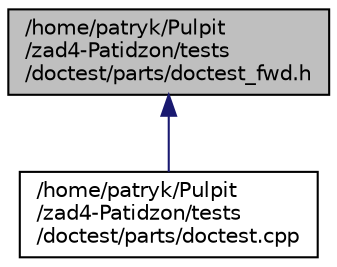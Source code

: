 digraph "/home/patryk/Pulpit/zad4-Patidzon/tests/doctest/parts/doctest_fwd.h"
{
 // LATEX_PDF_SIZE
  edge [fontname="Helvetica",fontsize="10",labelfontname="Helvetica",labelfontsize="10"];
  node [fontname="Helvetica",fontsize="10",shape=record];
  Node1 [label="/home/patryk/Pulpit\l/zad4-Patidzon/tests\l/doctest/parts/doctest_fwd.h",height=0.2,width=0.4,color="black", fillcolor="grey75", style="filled", fontcolor="black",tooltip=" "];
  Node1 -> Node2 [dir="back",color="midnightblue",fontsize="10",style="solid"];
  Node2 [label="/home/patryk/Pulpit\l/zad4-Patidzon/tests\l/doctest/parts/doctest.cpp",height=0.2,width=0.4,color="black", fillcolor="white", style="filled",URL="$doctest_8cpp.html",tooltip=" "];
}
